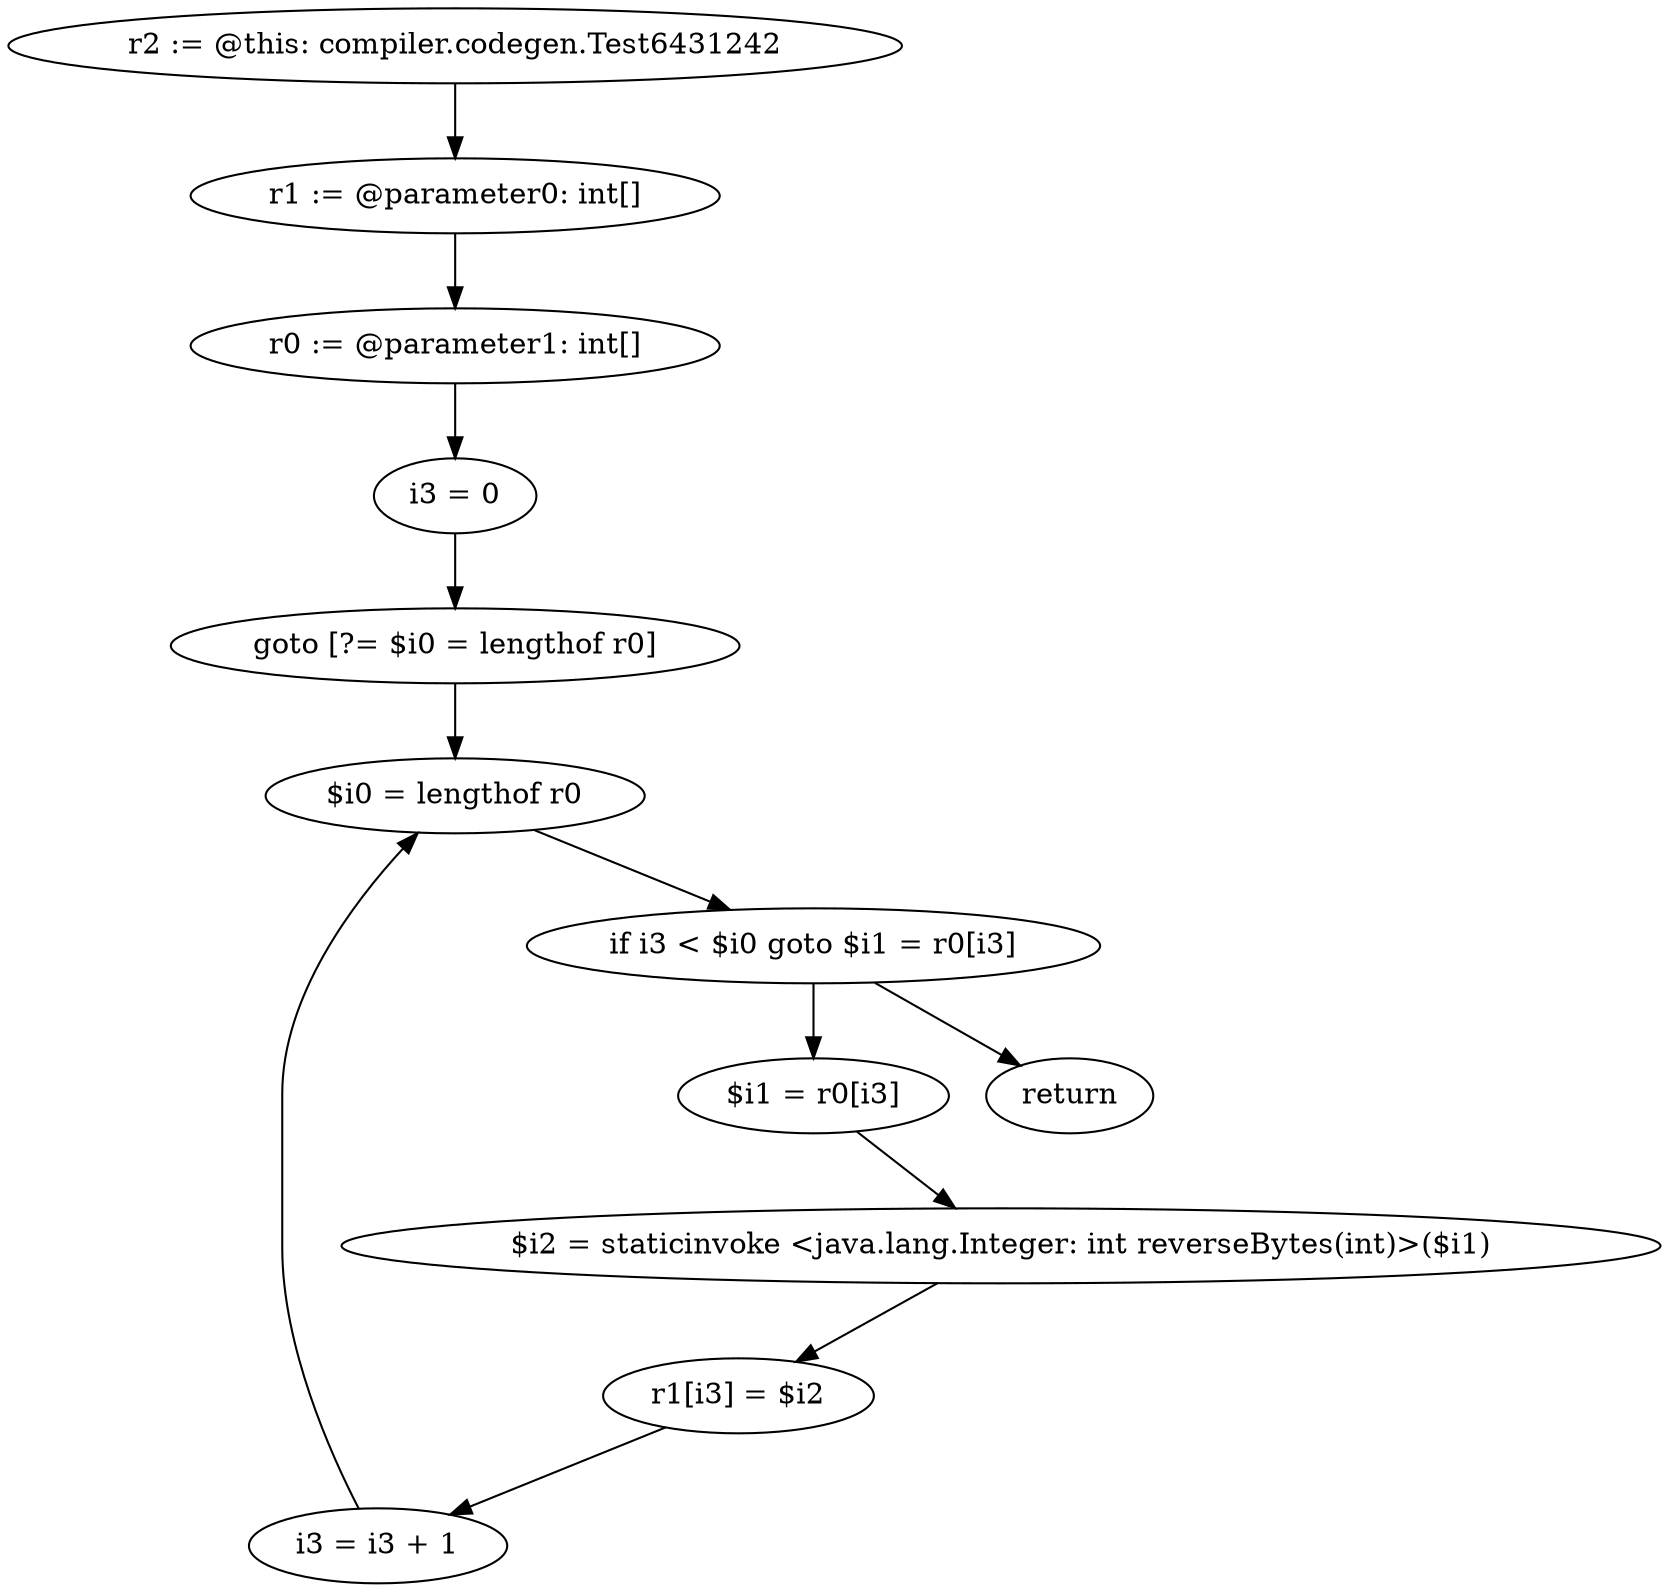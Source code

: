 digraph "unitGraph" {
    "r2 := @this: compiler.codegen.Test6431242"
    "r1 := @parameter0: int[]"
    "r0 := @parameter1: int[]"
    "i3 = 0"
    "goto [?= $i0 = lengthof r0]"
    "$i1 = r0[i3]"
    "$i2 = staticinvoke <java.lang.Integer: int reverseBytes(int)>($i1)"
    "r1[i3] = $i2"
    "i3 = i3 + 1"
    "$i0 = lengthof r0"
    "if i3 < $i0 goto $i1 = r0[i3]"
    "return"
    "r2 := @this: compiler.codegen.Test6431242"->"r1 := @parameter0: int[]";
    "r1 := @parameter0: int[]"->"r0 := @parameter1: int[]";
    "r0 := @parameter1: int[]"->"i3 = 0";
    "i3 = 0"->"goto [?= $i0 = lengthof r0]";
    "goto [?= $i0 = lengthof r0]"->"$i0 = lengthof r0";
    "$i1 = r0[i3]"->"$i2 = staticinvoke <java.lang.Integer: int reverseBytes(int)>($i1)";
    "$i2 = staticinvoke <java.lang.Integer: int reverseBytes(int)>($i1)"->"r1[i3] = $i2";
    "r1[i3] = $i2"->"i3 = i3 + 1";
    "i3 = i3 + 1"->"$i0 = lengthof r0";
    "$i0 = lengthof r0"->"if i3 < $i0 goto $i1 = r0[i3]";
    "if i3 < $i0 goto $i1 = r0[i3]"->"return";
    "if i3 < $i0 goto $i1 = r0[i3]"->"$i1 = r0[i3]";
}
